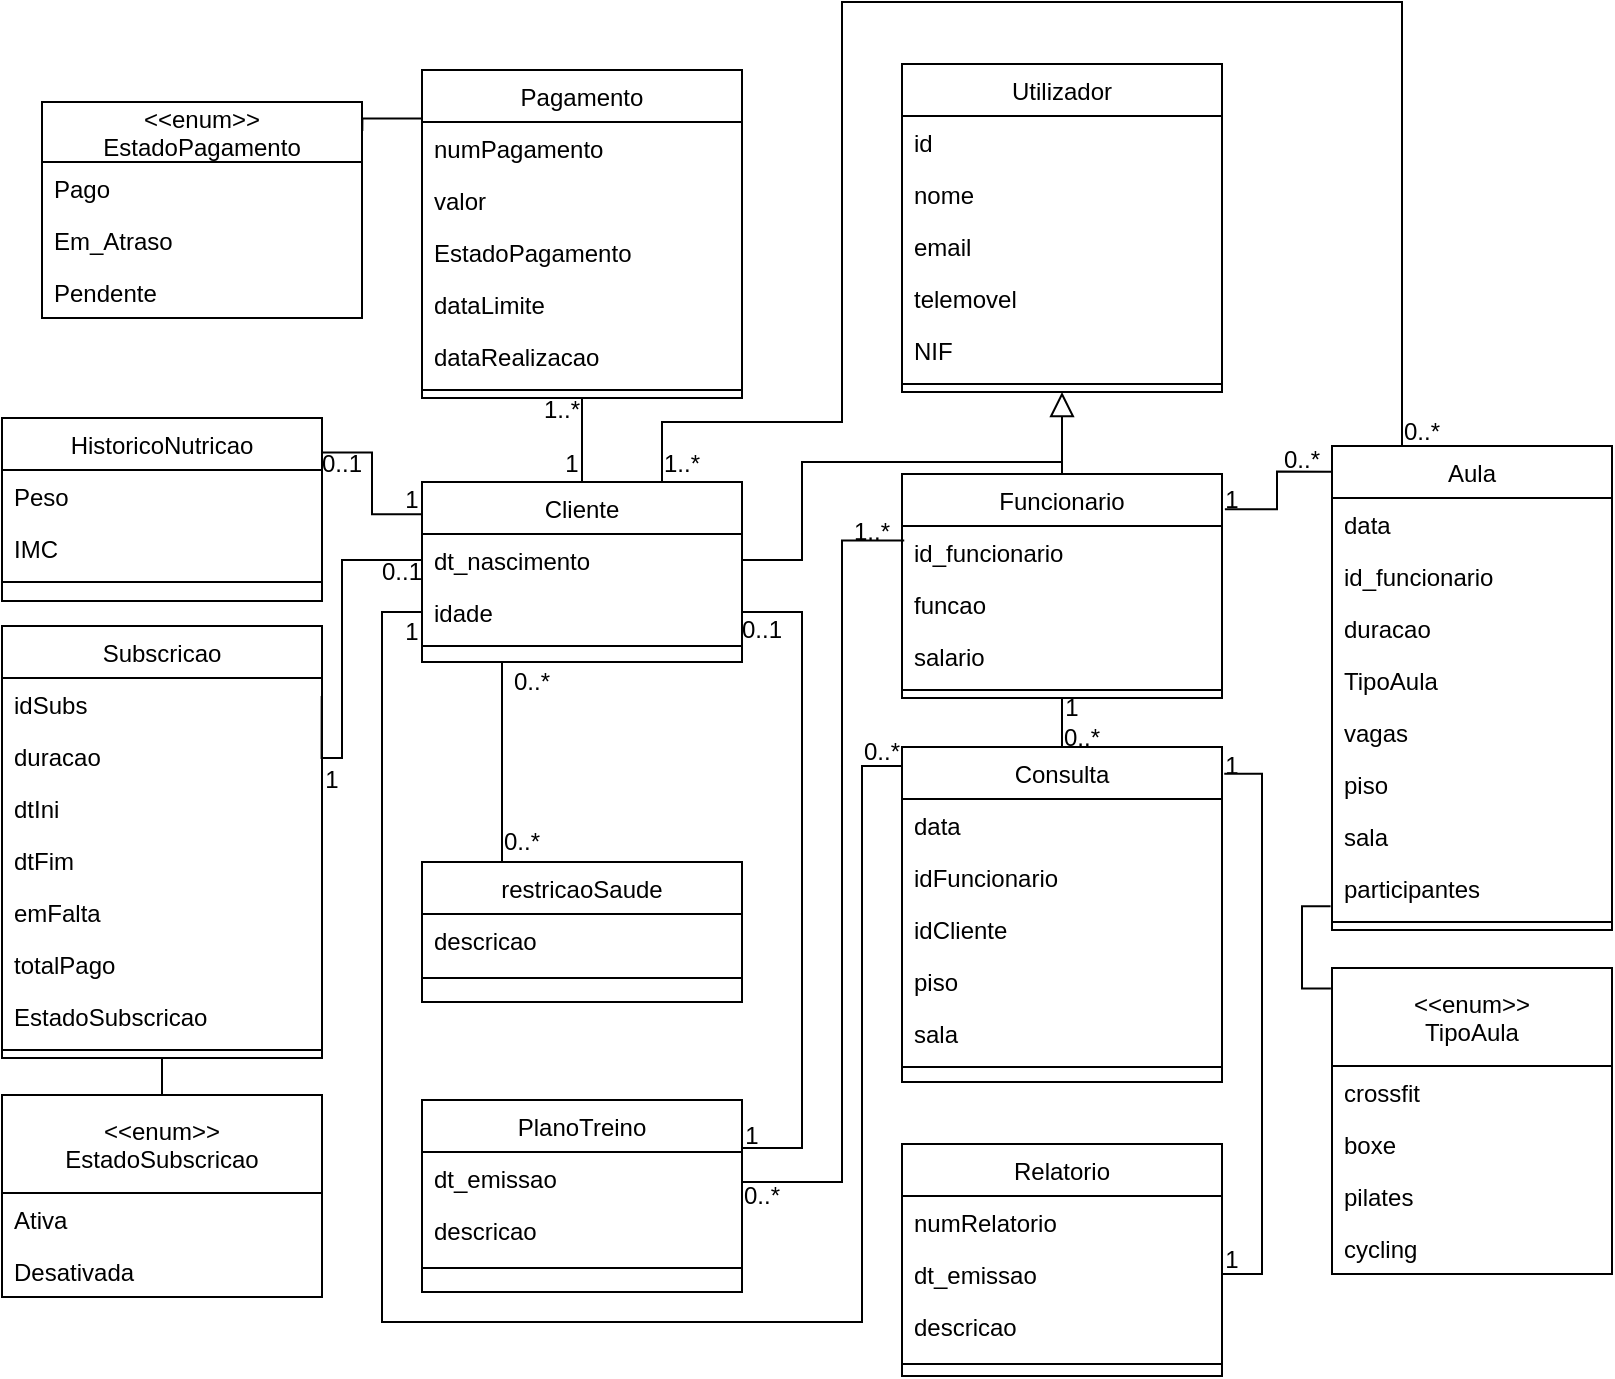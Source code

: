 <mxfile version="20.3.0" type="device"><diagram id="C5RBs43oDa-KdzZeNtuy" name="Page-1"><mxGraphModel dx="2527" dy="675" grid="1" gridSize="10" guides="1" tooltips="1" connect="1" arrows="0" fold="1" page="1" pageScale="1" pageWidth="827" pageHeight="1169" math="0" shadow="0"><root><mxCell id="WIyWlLk6GJQsqaUBKTNV-0"/><mxCell id="WIyWlLk6GJQsqaUBKTNV-1" parent="WIyWlLk6GJQsqaUBKTNV-0"/><mxCell id="zkfFHV4jXpPFQw0GAbJ--0" value="Utilizador" style="swimlane;fontStyle=0;align=center;verticalAlign=top;childLayout=stackLayout;horizontal=1;startSize=26;horizontalStack=0;resizeParent=1;resizeLast=0;collapsible=1;marginBottom=0;rounded=0;shadow=0;strokeWidth=1;" parent="WIyWlLk6GJQsqaUBKTNV-1" vertex="1"><mxGeometry x="-490" y="181" width="160" height="164" as="geometry"><mxRectangle x="230" y="140" width="160" height="26" as="alternateBounds"/></mxGeometry></mxCell><mxCell id="zkfFHV4jXpPFQw0GAbJ--1" value="id" style="text;align=left;verticalAlign=top;spacingLeft=4;spacingRight=4;overflow=hidden;rotatable=0;points=[[0,0.5],[1,0.5]];portConstraint=eastwest;" parent="zkfFHV4jXpPFQw0GAbJ--0" vertex="1"><mxGeometry y="26" width="160" height="26" as="geometry"/></mxCell><mxCell id="zkfFHV4jXpPFQw0GAbJ--3" value="nome" style="text;align=left;verticalAlign=top;spacingLeft=4;spacingRight=4;overflow=hidden;rotatable=0;points=[[0,0.5],[1,0.5]];portConstraint=eastwest;rounded=0;shadow=0;html=0;" parent="zkfFHV4jXpPFQw0GAbJ--0" vertex="1"><mxGeometry y="52" width="160" height="26" as="geometry"/></mxCell><mxCell id="zkfFHV4jXpPFQw0GAbJ--2" value="email" style="text;align=left;verticalAlign=top;spacingLeft=4;spacingRight=4;overflow=hidden;rotatable=0;points=[[0,0.5],[1,0.5]];portConstraint=eastwest;rounded=0;shadow=0;html=0;" parent="zkfFHV4jXpPFQw0GAbJ--0" vertex="1"><mxGeometry y="78" width="160" height="26" as="geometry"/></mxCell><mxCell id="icavElpxkEQJcDoiBXKa-70" value="telemovel" style="text;align=left;verticalAlign=top;spacingLeft=4;spacingRight=4;overflow=hidden;rotatable=0;points=[[0,0.5],[1,0.5]];portConstraint=eastwest;rounded=0;shadow=0;html=0;" parent="zkfFHV4jXpPFQw0GAbJ--0" vertex="1"><mxGeometry y="104" width="160" height="26" as="geometry"/></mxCell><mxCell id="DHbYfbhucLw_aRdUYQp6-18" value="NIF" style="text;align=left;verticalAlign=top;spacingLeft=4;spacingRight=4;overflow=hidden;rotatable=0;points=[[0,0.5],[1,0.5]];portConstraint=eastwest;rounded=0;shadow=0;html=0;" vertex="1" parent="zkfFHV4jXpPFQw0GAbJ--0"><mxGeometry y="130" width="160" height="26" as="geometry"/></mxCell><mxCell id="zkfFHV4jXpPFQw0GAbJ--4" value="" style="line;html=1;strokeWidth=1;align=left;verticalAlign=middle;spacingTop=-1;spacingLeft=3;spacingRight=3;rotatable=0;labelPosition=right;points=[];portConstraint=eastwest;" parent="zkfFHV4jXpPFQw0GAbJ--0" vertex="1"><mxGeometry y="156" width="160" height="8" as="geometry"/></mxCell><mxCell id="zkfFHV4jXpPFQw0GAbJ--12" value="" style="endArrow=block;endSize=10;endFill=0;shadow=0;strokeWidth=1;rounded=0;edgeStyle=elbowEdgeStyle;elbow=vertical;exitX=0.5;exitY=0;exitDx=0;exitDy=0;entryX=0.5;entryY=1;entryDx=0;entryDy=0;" parent="WIyWlLk6GJQsqaUBKTNV-1" source="icavElpxkEQJcDoiBXKa-0" target="zkfFHV4jXpPFQw0GAbJ--0" edge="1"><mxGeometry width="160" relative="1" as="geometry"><mxPoint x="570" y="510" as="sourcePoint"/><mxPoint x="300" y="407.09" as="targetPoint"/><Array as="points"><mxPoint x="-400" y="390"/><mxPoint x="-450" y="430"/></Array></mxGeometry></mxCell><mxCell id="zkfFHV4jXpPFQw0GAbJ--17" value="Aula" style="swimlane;fontStyle=0;align=center;verticalAlign=top;childLayout=stackLayout;horizontal=1;startSize=26;horizontalStack=0;resizeParent=1;resizeLast=0;collapsible=1;marginBottom=0;rounded=0;shadow=0;strokeWidth=1;" parent="WIyWlLk6GJQsqaUBKTNV-1" vertex="1"><mxGeometry x="-275" y="372" width="140" height="242" as="geometry"><mxRectangle x="550" y="140" width="160" height="26" as="alternateBounds"/></mxGeometry></mxCell><mxCell id="zkfFHV4jXpPFQw0GAbJ--18" value="data" style="text;align=left;verticalAlign=top;spacingLeft=4;spacingRight=4;overflow=hidden;rotatable=0;points=[[0,0.5],[1,0.5]];portConstraint=eastwest;" parent="zkfFHV4jXpPFQw0GAbJ--17" vertex="1"><mxGeometry y="26" width="140" height="26" as="geometry"/></mxCell><mxCell id="DHbYfbhucLw_aRdUYQp6-29" value="id_funcionario" style="text;align=left;verticalAlign=top;spacingLeft=4;spacingRight=4;overflow=hidden;rotatable=0;points=[[0,0.5],[1,0.5]];portConstraint=eastwest;" vertex="1" parent="zkfFHV4jXpPFQw0GAbJ--17"><mxGeometry y="52" width="140" height="26" as="geometry"/></mxCell><mxCell id="zkfFHV4jXpPFQw0GAbJ--19" value="duracao" style="text;align=left;verticalAlign=top;spacingLeft=4;spacingRight=4;overflow=hidden;rotatable=0;points=[[0,0.5],[1,0.5]];portConstraint=eastwest;rounded=0;shadow=0;html=0;" parent="zkfFHV4jXpPFQw0GAbJ--17" vertex="1"><mxGeometry y="78" width="140" height="26" as="geometry"/></mxCell><mxCell id="icavElpxkEQJcDoiBXKa-132" value="TipoAula" style="text;align=left;verticalAlign=top;spacingLeft=4;spacingRight=4;overflow=hidden;rotatable=0;points=[[0,0.5],[1,0.5]];portConstraint=eastwest;rounded=0;shadow=0;html=0;" parent="zkfFHV4jXpPFQw0GAbJ--17" vertex="1"><mxGeometry y="104" width="140" height="26" as="geometry"/></mxCell><mxCell id="zkfFHV4jXpPFQw0GAbJ--20" value="vagas" style="text;align=left;verticalAlign=top;spacingLeft=4;spacingRight=4;overflow=hidden;rotatable=0;points=[[0,0.5],[1,0.5]];portConstraint=eastwest;rounded=0;shadow=0;html=0;" parent="zkfFHV4jXpPFQw0GAbJ--17" vertex="1"><mxGeometry y="130" width="140" height="26" as="geometry"/></mxCell><mxCell id="hApvdTWo9cb_f4YrI_Xd-4" value="piso" style="text;align=left;verticalAlign=top;spacingLeft=4;spacingRight=4;overflow=hidden;rotatable=0;points=[[0,0.5],[1,0.5]];portConstraint=eastwest;" parent="zkfFHV4jXpPFQw0GAbJ--17" vertex="1"><mxGeometry y="156" width="140" height="26" as="geometry"/></mxCell><mxCell id="hApvdTWo9cb_f4YrI_Xd-5" value="sala" style="text;align=left;verticalAlign=top;spacingLeft=4;spacingRight=4;overflow=hidden;rotatable=0;points=[[0,0.5],[1,0.5]];portConstraint=eastwest;" parent="zkfFHV4jXpPFQw0GAbJ--17" vertex="1"><mxGeometry y="182" width="140" height="26" as="geometry"/></mxCell><mxCell id="icavElpxkEQJcDoiBXKa-131" value="participantes" style="text;align=left;verticalAlign=top;spacingLeft=4;spacingRight=4;overflow=hidden;rotatable=0;points=[[0,0.5],[1,0.5]];portConstraint=eastwest;rounded=0;shadow=0;html=0;" parent="zkfFHV4jXpPFQw0GAbJ--17" vertex="1"><mxGeometry y="208" width="140" height="26" as="geometry"/></mxCell><mxCell id="zkfFHV4jXpPFQw0GAbJ--23" value="" style="line;html=1;strokeWidth=1;align=left;verticalAlign=middle;spacingTop=-1;spacingLeft=3;spacingRight=3;rotatable=0;labelPosition=right;points=[];portConstraint=eastwest;" parent="zkfFHV4jXpPFQw0GAbJ--17" vertex="1"><mxGeometry y="234" width="140" height="8" as="geometry"/></mxCell><mxCell id="icavElpxkEQJcDoiBXKa-0" value="Funcionario" style="swimlane;fontStyle=0;align=center;verticalAlign=top;childLayout=stackLayout;horizontal=1;startSize=26;horizontalStack=0;resizeParent=1;resizeLast=0;collapsible=1;marginBottom=0;rounded=0;shadow=0;strokeWidth=1;" parent="WIyWlLk6GJQsqaUBKTNV-1" vertex="1"><mxGeometry x="-490" y="386" width="160" height="112" as="geometry"><mxRectangle x="340" y="380" width="170" height="26" as="alternateBounds"/></mxGeometry></mxCell><mxCell id="UhoDNMyTeEGvHN72T16i-4" value="id_funcionario" style="text;align=left;verticalAlign=top;spacingLeft=4;spacingRight=4;overflow=hidden;rotatable=0;points=[[0,0.5],[1,0.5]];portConstraint=eastwest;" parent="icavElpxkEQJcDoiBXKa-0" vertex="1"><mxGeometry y="26" width="160" height="26" as="geometry"/></mxCell><mxCell id="DHbYfbhucLw_aRdUYQp6-28" value="funcao" style="text;align=left;verticalAlign=top;spacingLeft=4;spacingRight=4;overflow=hidden;rotatable=0;points=[[0,0.5],[1,0.5]];portConstraint=eastwest;" vertex="1" parent="icavElpxkEQJcDoiBXKa-0"><mxGeometry y="52" width="160" height="26" as="geometry"/></mxCell><mxCell id="DHbYfbhucLw_aRdUYQp6-19" value="salario" style="text;align=left;verticalAlign=top;spacingLeft=4;spacingRight=4;overflow=hidden;rotatable=0;points=[[0,0.5],[1,0.5]];portConstraint=eastwest;" vertex="1" parent="icavElpxkEQJcDoiBXKa-0"><mxGeometry y="78" width="160" height="26" as="geometry"/></mxCell><mxCell id="icavElpxkEQJcDoiBXKa-2" value="" style="line;html=1;strokeWidth=1;align=left;verticalAlign=middle;spacingTop=-1;spacingLeft=3;spacingRight=3;rotatable=0;labelPosition=right;points=[];portConstraint=eastwest;" parent="icavElpxkEQJcDoiBXKa-0" vertex="1"><mxGeometry y="104" width="160" height="8" as="geometry"/></mxCell><mxCell id="icavElpxkEQJcDoiBXKa-75" style="edgeStyle=orthogonalEdgeStyle;rounded=0;orthogonalLoop=1;jettySize=auto;html=1;entryX=1;entryY=0.188;entryDx=0;entryDy=0;endArrow=none;endFill=0;entryPerimeter=0;exitX=0.001;exitY=0.179;exitDx=0;exitDy=0;exitPerimeter=0;" parent="WIyWlLk6GJQsqaUBKTNV-1" source="icavElpxkEQJcDoiBXKa-16" target="icavElpxkEQJcDoiBXKa-55" edge="1"><mxGeometry relative="1" as="geometry"><mxPoint x="-730" y="410" as="sourcePoint"/><Array as="points"/></mxGeometry></mxCell><mxCell id="icavElpxkEQJcDoiBXKa-88" style="edgeStyle=orthogonalEdgeStyle;rounded=0;orthogonalLoop=1;jettySize=auto;html=1;entryX=0.5;entryY=0;entryDx=0;entryDy=0;endArrow=none;endFill=0;exitX=0.5;exitY=1;exitDx=0;exitDy=0;" parent="WIyWlLk6GJQsqaUBKTNV-1" source="SqhOBae_F5KlYvxfhIAw-1" target="icavElpxkEQJcDoiBXKa-84" edge="1"><mxGeometry relative="1" as="geometry"><Array as="points"><mxPoint x="-860" y="680"/><mxPoint x="-860" y="680"/></Array><mxPoint x="-840" y="590" as="sourcePoint"/></mxGeometry></mxCell><mxCell id="icavElpxkEQJcDoiBXKa-99" style="edgeStyle=orthogonalEdgeStyle;rounded=0;orthogonalLoop=1;jettySize=auto;html=1;exitX=0.5;exitY=0;exitDx=0;exitDy=0;endArrow=none;endFill=0;entryX=0.5;entryY=1;entryDx=0;entryDy=0;" parent="WIyWlLk6GJQsqaUBKTNV-1" source="icavElpxkEQJcDoiBXKa-16" edge="1" target="icavElpxkEQJcDoiBXKa-93"><mxGeometry relative="1" as="geometry"><Array as="points"><mxPoint x="-650" y="370"/><mxPoint x="-650" y="370"/></Array><mxPoint x="-673" y="340" as="targetPoint"/></mxGeometry></mxCell><mxCell id="DHbYfbhucLw_aRdUYQp6-3" style="edgeStyle=orthogonalEdgeStyle;rounded=0;orthogonalLoop=1;jettySize=auto;html=1;exitX=0.75;exitY=0;exitDx=0;exitDy=0;entryX=0.25;entryY=0;entryDx=0;entryDy=0;endArrow=none;endFill=0;" edge="1" parent="WIyWlLk6GJQsqaUBKTNV-1" source="icavElpxkEQJcDoiBXKa-16" target="zkfFHV4jXpPFQw0GAbJ--17"><mxGeometry relative="1" as="geometry"><Array as="points"><mxPoint x="-610" y="360"/><mxPoint x="-520" y="360"/><mxPoint x="-520" y="150"/><mxPoint x="-240" y="150"/></Array></mxGeometry></mxCell><mxCell id="icavElpxkEQJcDoiBXKa-16" value="Cliente" style="swimlane;fontStyle=0;align=center;verticalAlign=top;childLayout=stackLayout;horizontal=1;startSize=26;horizontalStack=0;resizeParent=1;resizeLast=0;collapsible=1;marginBottom=0;rounded=0;shadow=0;strokeWidth=1;" parent="WIyWlLk6GJQsqaUBKTNV-1" vertex="1"><mxGeometry x="-730" y="390" width="160" height="90" as="geometry"><mxRectangle x="340" y="380" width="170" height="26" as="alternateBounds"/></mxGeometry></mxCell><mxCell id="icavElpxkEQJcDoiBXKa-17" value="dt_nascimento" style="text;align=left;verticalAlign=top;spacingLeft=4;spacingRight=4;overflow=hidden;rotatable=0;points=[[0,0.5],[1,0.5]];portConstraint=eastwest;" parent="icavElpxkEQJcDoiBXKa-16" vertex="1"><mxGeometry y="26" width="160" height="26" as="geometry"/></mxCell><mxCell id="DHbYfbhucLw_aRdUYQp6-17" value="idade" style="text;align=left;verticalAlign=top;spacingLeft=4;spacingRight=4;overflow=hidden;rotatable=0;points=[[0,0.5],[1,0.5]];portConstraint=eastwest;" vertex="1" parent="icavElpxkEQJcDoiBXKa-16"><mxGeometry y="52" width="160" height="26" as="geometry"/></mxCell><mxCell id="icavElpxkEQJcDoiBXKa-18" value="" style="line;html=1;strokeWidth=1;align=left;verticalAlign=middle;spacingTop=-1;spacingLeft=3;spacingRight=3;rotatable=0;labelPosition=right;points=[];portConstraint=eastwest;" parent="icavElpxkEQJcDoiBXKa-16" vertex="1"><mxGeometry y="78" width="160" height="8" as="geometry"/></mxCell><mxCell id="icavElpxkEQJcDoiBXKa-71" style="edgeStyle=orthogonalEdgeStyle;rounded=0;orthogonalLoop=1;jettySize=auto;html=1;endArrow=none;endFill=0;entryX=1;entryY=0.5;entryDx=0;entryDy=0;exitX=1.007;exitY=0.08;exitDx=0;exitDy=0;exitPerimeter=0;" parent="WIyWlLk6GJQsqaUBKTNV-1" source="icavElpxkEQJcDoiBXKa-37" target="icavElpxkEQJcDoiBXKa-125" edge="1"><mxGeometry relative="1" as="geometry"><mxPoint x="-330" y="750" as="targetPoint"/><Array as="points"><mxPoint x="-310" y="536"/><mxPoint x="-310" y="786"/><mxPoint x="-330" y="786"/></Array><mxPoint x="-330" y="690" as="sourcePoint"/></mxGeometry></mxCell><mxCell id="icavElpxkEQJcDoiBXKa-37" value="Consulta" style="swimlane;fontStyle=0;align=center;verticalAlign=top;childLayout=stackLayout;horizontal=1;startSize=26;horizontalStack=0;resizeParent=1;resizeLast=0;collapsible=1;marginBottom=0;rounded=0;shadow=0;strokeWidth=1;" parent="WIyWlLk6GJQsqaUBKTNV-1" vertex="1"><mxGeometry x="-490" y="522.5" width="160" height="167.5" as="geometry"><mxRectangle x="550" y="140" width="160" height="26" as="alternateBounds"/></mxGeometry></mxCell><mxCell id="icavElpxkEQJcDoiBXKa-38" value="data" style="text;align=left;verticalAlign=top;spacingLeft=4;spacingRight=4;overflow=hidden;rotatable=0;points=[[0,0.5],[1,0.5]];portConstraint=eastwest;" parent="icavElpxkEQJcDoiBXKa-37" vertex="1"><mxGeometry y="26" width="160" height="26" as="geometry"/></mxCell><mxCell id="UhoDNMyTeEGvHN72T16i-7" value="idFuncionario" style="text;align=left;verticalAlign=top;spacingLeft=4;spacingRight=4;overflow=hidden;rotatable=0;points=[[0,0.5],[1,0.5]];portConstraint=eastwest;" parent="icavElpxkEQJcDoiBXKa-37" vertex="1"><mxGeometry y="52" width="160" height="26" as="geometry"/></mxCell><mxCell id="icavElpxkEQJcDoiBXKa-127" value="idCliente" style="text;align=left;verticalAlign=top;spacingLeft=4;spacingRight=4;overflow=hidden;rotatable=0;points=[[0,0.5],[1,0.5]];portConstraint=eastwest;" parent="icavElpxkEQJcDoiBXKa-37" vertex="1"><mxGeometry y="78" width="160" height="26" as="geometry"/></mxCell><mxCell id="hApvdTWo9cb_f4YrI_Xd-0" value="piso" style="text;align=left;verticalAlign=top;spacingLeft=4;spacingRight=4;overflow=hidden;rotatable=0;points=[[0,0.5],[1,0.5]];portConstraint=eastwest;" parent="icavElpxkEQJcDoiBXKa-37" vertex="1"><mxGeometry y="104" width="160" height="26" as="geometry"/></mxCell><mxCell id="hApvdTWo9cb_f4YrI_Xd-1" value="sala" style="text;align=left;verticalAlign=top;spacingLeft=4;spacingRight=4;overflow=hidden;rotatable=0;points=[[0,0.5],[1,0.5]];portConstraint=eastwest;" parent="icavElpxkEQJcDoiBXKa-37" vertex="1"><mxGeometry y="130" width="160" height="26" as="geometry"/></mxCell><mxCell id="icavElpxkEQJcDoiBXKa-43" value="" style="line;html=1;strokeWidth=1;align=left;verticalAlign=middle;spacingTop=-1;spacingLeft=3;spacingRight=3;rotatable=0;labelPosition=right;points=[];portConstraint=eastwest;" parent="icavElpxkEQJcDoiBXKa-37" vertex="1"><mxGeometry y="156" width="160" height="8" as="geometry"/></mxCell><mxCell id="icavElpxkEQJcDoiBXKa-46" value="Relatorio" style="swimlane;fontStyle=0;align=center;verticalAlign=top;childLayout=stackLayout;horizontal=1;startSize=26;horizontalStack=0;resizeParent=1;resizeLast=0;collapsible=1;marginBottom=0;rounded=0;shadow=0;strokeWidth=1;" parent="WIyWlLk6GJQsqaUBKTNV-1" vertex="1"><mxGeometry x="-490" y="721" width="160" height="116" as="geometry"><mxRectangle x="550" y="140" width="160" height="26" as="alternateBounds"/></mxGeometry></mxCell><mxCell id="DHbYfbhucLw_aRdUYQp6-30" value="numRelatorio" style="text;align=left;verticalAlign=top;spacingLeft=4;spacingRight=4;overflow=hidden;rotatable=0;points=[[0,0.5],[1,0.5]];portConstraint=eastwest;" vertex="1" parent="icavElpxkEQJcDoiBXKa-46"><mxGeometry y="26" width="160" height="26" as="geometry"/></mxCell><mxCell id="icavElpxkEQJcDoiBXKa-124" value="dt_emissao" style="text;align=left;verticalAlign=top;spacingLeft=4;spacingRight=4;overflow=hidden;rotatable=0;points=[[0,0.5],[1,0.5]];portConstraint=eastwest;" parent="icavElpxkEQJcDoiBXKa-46" vertex="1"><mxGeometry y="52" width="160" height="26" as="geometry"/></mxCell><mxCell id="icavElpxkEQJcDoiBXKa-125" value="descricao" style="text;align=left;verticalAlign=top;spacingLeft=4;spacingRight=4;overflow=hidden;rotatable=0;points=[[0,0.5],[1,0.5]];portConstraint=eastwest;" parent="icavElpxkEQJcDoiBXKa-46" vertex="1"><mxGeometry y="78" width="160" height="26" as="geometry"/></mxCell><mxCell id="icavElpxkEQJcDoiBXKa-52" value="" style="line;html=1;strokeWidth=1;align=left;verticalAlign=middle;spacingTop=-1;spacingLeft=3;spacingRight=3;rotatable=0;labelPosition=right;points=[];portConstraint=eastwest;" parent="icavElpxkEQJcDoiBXKa-46" vertex="1"><mxGeometry y="104" width="160" height="12" as="geometry"/></mxCell><mxCell id="icavElpxkEQJcDoiBXKa-55" value="HistoricoNutricao" style="swimlane;fontStyle=0;align=center;verticalAlign=top;childLayout=stackLayout;horizontal=1;startSize=26;horizontalStack=0;resizeParent=1;resizeLast=0;collapsible=1;marginBottom=0;rounded=0;shadow=0;strokeWidth=1;" parent="WIyWlLk6GJQsqaUBKTNV-1" vertex="1"><mxGeometry x="-940" y="358" width="160" height="91.5" as="geometry"><mxRectangle x="550" y="140" width="160" height="26" as="alternateBounds"/></mxGeometry></mxCell><mxCell id="icavElpxkEQJcDoiBXKa-56" value="Peso" style="text;align=left;verticalAlign=top;spacingLeft=4;spacingRight=4;overflow=hidden;rotatable=0;points=[[0,0.5],[1,0.5]];portConstraint=eastwest;" parent="icavElpxkEQJcDoiBXKa-55" vertex="1"><mxGeometry y="26" width="160" height="26" as="geometry"/></mxCell><mxCell id="icavElpxkEQJcDoiBXKa-57" value="IMC" style="text;align=left;verticalAlign=top;spacingLeft=4;spacingRight=4;overflow=hidden;rotatable=0;points=[[0,0.5],[1,0.5]];portConstraint=eastwest;rounded=0;shadow=0;html=0;" parent="icavElpxkEQJcDoiBXKa-55" vertex="1"><mxGeometry y="52" width="160" height="26" as="geometry"/></mxCell><mxCell id="icavElpxkEQJcDoiBXKa-61" value="" style="line;html=1;strokeWidth=1;align=left;verticalAlign=middle;spacingTop=-1;spacingLeft=3;spacingRight=3;rotatable=0;labelPosition=right;points=[];portConstraint=eastwest;" parent="icavElpxkEQJcDoiBXKa-55" vertex="1"><mxGeometry y="78" width="160" height="8" as="geometry"/></mxCell><mxCell id="icavElpxkEQJcDoiBXKa-64" value="" style="endArrow=none;html=1;rounded=0;edgeStyle=orthogonalEdgeStyle;exitX=1;exitY=0.5;exitDx=0;exitDy=0;" parent="WIyWlLk6GJQsqaUBKTNV-1" source="icavElpxkEQJcDoiBXKa-17" edge="1"><mxGeometry width="50" height="50" relative="1" as="geometry"><mxPoint x="-570" y="450" as="sourcePoint"/><mxPoint x="-410" y="360" as="targetPoint"/><Array as="points"><mxPoint x="-540" y="429"/><mxPoint x="-540" y="380"/><mxPoint x="-410" y="380"/></Array></mxGeometry></mxCell><mxCell id="icavElpxkEQJcDoiBXKa-84" value="&lt;&lt;enum&gt;&gt;&#10;EstadoSubscricao" style="swimlane;fontStyle=0;childLayout=stackLayout;horizontal=1;startSize=49;fillColor=none;horizontalStack=0;resizeParent=1;resizeParentMax=0;resizeLast=0;collapsible=1;marginBottom=0;" parent="WIyWlLk6GJQsqaUBKTNV-1" vertex="1"><mxGeometry x="-940" y="696.5" width="160" height="101" as="geometry"/></mxCell><mxCell id="icavElpxkEQJcDoiBXKa-85" value="Ativa" style="text;strokeColor=none;fillColor=none;align=left;verticalAlign=top;spacingLeft=4;spacingRight=4;overflow=hidden;rotatable=0;points=[[0,0.5],[1,0.5]];portConstraint=eastwest;" parent="icavElpxkEQJcDoiBXKa-84" vertex="1"><mxGeometry y="49" width="160" height="26" as="geometry"/></mxCell><mxCell id="icavElpxkEQJcDoiBXKa-87" value="Desativada" style="text;strokeColor=none;fillColor=none;align=left;verticalAlign=top;spacingLeft=4;spacingRight=4;overflow=hidden;rotatable=0;points=[[0,0.5],[1,0.5]];portConstraint=eastwest;" parent="icavElpxkEQJcDoiBXKa-84" vertex="1"><mxGeometry y="75" width="160" height="26" as="geometry"/></mxCell><mxCell id="icavElpxkEQJcDoiBXKa-91" style="edgeStyle=orthogonalEdgeStyle;rounded=0;orthogonalLoop=1;jettySize=auto;html=1;exitX=0.5;exitY=1;exitDx=0;exitDy=0;endArrow=none;endFill=0;entryX=0.5;entryY=0;entryDx=0;entryDy=0;" parent="WIyWlLk6GJQsqaUBKTNV-1" source="icavElpxkEQJcDoiBXKa-0" target="icavElpxkEQJcDoiBXKa-37" edge="1"><mxGeometry relative="1" as="geometry"><mxPoint x="220" y="853" as="sourcePoint"/><mxPoint x="-400" y="840" as="targetPoint"/><Array as="points"><mxPoint x="-410" y="500"/><mxPoint x="-410" y="500"/></Array></mxGeometry></mxCell><mxCell id="icavElpxkEQJcDoiBXKa-92" style="edgeStyle=orthogonalEdgeStyle;rounded=0;orthogonalLoop=1;jettySize=auto;html=1;entryX=0.001;entryY=0.053;entryDx=0;entryDy=0;endArrow=none;endFill=0;exitX=1.009;exitY=0.157;exitDx=0;exitDy=0;exitPerimeter=0;entryPerimeter=0;" parent="WIyWlLk6GJQsqaUBKTNV-1" source="icavElpxkEQJcDoiBXKa-0" target="zkfFHV4jXpPFQw0GAbJ--17" edge="1"><mxGeometry relative="1" as="geometry"><mxPoint x="210" y="640" as="sourcePoint"/></mxGeometry></mxCell><mxCell id="icavElpxkEQJcDoiBXKa-104" style="edgeStyle=orthogonalEdgeStyle;rounded=0;orthogonalLoop=1;jettySize=auto;html=1;exitX=-0.003;exitY=0.148;exitDx=0;exitDy=0;entryX=1.001;entryY=0.134;entryDx=0;entryDy=0;endArrow=none;endFill=0;entryPerimeter=0;exitPerimeter=0;" parent="WIyWlLk6GJQsqaUBKTNV-1" source="icavElpxkEQJcDoiBXKa-93" target="icavElpxkEQJcDoiBXKa-101" edge="1"><mxGeometry relative="1" as="geometry"><Array as="points"/></mxGeometry></mxCell><mxCell id="icavElpxkEQJcDoiBXKa-93" value="Pagamento" style="swimlane;fontStyle=0;align=center;verticalAlign=top;childLayout=stackLayout;horizontal=1;startSize=26;horizontalStack=0;resizeParent=1;resizeLast=0;collapsible=1;marginBottom=0;rounded=0;shadow=0;strokeWidth=1;" parent="WIyWlLk6GJQsqaUBKTNV-1" vertex="1"><mxGeometry x="-730" y="184" width="160" height="164" as="geometry"><mxRectangle x="230" y="140" width="160" height="26" as="alternateBounds"/></mxGeometry></mxCell><mxCell id="DHbYfbhucLw_aRdUYQp6-27" value="numPagamento" style="text;align=left;verticalAlign=top;spacingLeft=4;spacingRight=4;overflow=hidden;rotatable=0;points=[[0,0.5],[1,0.5]];portConstraint=eastwest;" vertex="1" parent="icavElpxkEQJcDoiBXKa-93"><mxGeometry y="26" width="160" height="26" as="geometry"/></mxCell><mxCell id="icavElpxkEQJcDoiBXKa-94" value="valor" style="text;align=left;verticalAlign=top;spacingLeft=4;spacingRight=4;overflow=hidden;rotatable=0;points=[[0,0.5],[1,0.5]];portConstraint=eastwest;" parent="icavElpxkEQJcDoiBXKa-93" vertex="1"><mxGeometry y="52" width="160" height="26" as="geometry"/></mxCell><mxCell id="icavElpxkEQJcDoiBXKa-95" value="EstadoPagamento" style="text;align=left;verticalAlign=top;spacingLeft=4;spacingRight=4;overflow=hidden;rotatable=0;points=[[0,0.5],[1,0.5]];portConstraint=eastwest;rounded=0;shadow=0;html=0;" parent="icavElpxkEQJcDoiBXKa-93" vertex="1"><mxGeometry y="78" width="160" height="26" as="geometry"/></mxCell><mxCell id="DHbYfbhucLw_aRdUYQp6-25" value="dataLimite" style="text;align=left;verticalAlign=top;spacingLeft=4;spacingRight=4;overflow=hidden;rotatable=0;points=[[0,0.5],[1,0.5]];portConstraint=eastwest;" vertex="1" parent="icavElpxkEQJcDoiBXKa-93"><mxGeometry y="104" width="160" height="26" as="geometry"/></mxCell><mxCell id="DHbYfbhucLw_aRdUYQp6-26" value="dataRealizacao" style="text;align=left;verticalAlign=top;spacingLeft=4;spacingRight=4;overflow=hidden;rotatable=0;points=[[0,0.5],[1,0.5]];portConstraint=eastwest;" vertex="1" parent="icavElpxkEQJcDoiBXKa-93"><mxGeometry y="130" width="160" height="26" as="geometry"/></mxCell><mxCell id="icavElpxkEQJcDoiBXKa-98" value="" style="line;html=1;strokeWidth=1;align=left;verticalAlign=middle;spacingTop=-1;spacingLeft=3;spacingRight=3;rotatable=0;labelPosition=right;points=[];portConstraint=eastwest;" parent="icavElpxkEQJcDoiBXKa-93" vertex="1"><mxGeometry y="156" width="160" height="8" as="geometry"/></mxCell><mxCell id="icavElpxkEQJcDoiBXKa-101" value="&lt;&lt;enum&gt;&gt;&#10;EstadoPagamento" style="swimlane;fontStyle=0;childLayout=stackLayout;horizontal=1;startSize=30;fillColor=none;horizontalStack=0;resizeParent=1;resizeParentMax=0;resizeLast=0;collapsible=1;marginBottom=0;" parent="WIyWlLk6GJQsqaUBKTNV-1" vertex="1"><mxGeometry x="-920" y="200" width="160" height="108" as="geometry"/></mxCell><mxCell id="icavElpxkEQJcDoiBXKa-102" value="Pago" style="text;strokeColor=none;fillColor=none;align=left;verticalAlign=top;spacingLeft=4;spacingRight=4;overflow=hidden;rotatable=0;points=[[0,0.5],[1,0.5]];portConstraint=eastwest;" parent="icavElpxkEQJcDoiBXKa-101" vertex="1"><mxGeometry y="30" width="160" height="26" as="geometry"/></mxCell><mxCell id="icavElpxkEQJcDoiBXKa-103" value="Em_Atraso" style="text;strokeColor=none;fillColor=none;align=left;verticalAlign=top;spacingLeft=4;spacingRight=4;overflow=hidden;rotatable=0;points=[[0,0.5],[1,0.5]];portConstraint=eastwest;" parent="icavElpxkEQJcDoiBXKa-101" vertex="1"><mxGeometry y="56" width="160" height="26" as="geometry"/></mxCell><mxCell id="icavElpxkEQJcDoiBXKa-107" value="Pendente" style="text;strokeColor=none;fillColor=none;align=left;verticalAlign=top;spacingLeft=4;spacingRight=4;overflow=hidden;rotatable=0;points=[[0,0.5],[1,0.5]];portConstraint=eastwest;" parent="icavElpxkEQJcDoiBXKa-101" vertex="1"><mxGeometry y="82" width="160" height="26" as="geometry"/></mxCell><mxCell id="icavElpxkEQJcDoiBXKa-138" style="edgeStyle=orthogonalEdgeStyle;rounded=0;orthogonalLoop=1;jettySize=auto;html=1;exitX=-0.004;exitY=0.067;exitDx=0;exitDy=0;entryX=-0.005;entryY=0.85;entryDx=0;entryDy=0;endArrow=none;endFill=0;exitPerimeter=0;entryPerimeter=0;" parent="WIyWlLk6GJQsqaUBKTNV-1" source="icavElpxkEQJcDoiBXKa-133" target="icavElpxkEQJcDoiBXKa-131" edge="1"><mxGeometry relative="1" as="geometry"><Array as="points"><mxPoint x="-290" y="643"/><mxPoint x="-290" y="602"/></Array></mxGeometry></mxCell><mxCell id="icavElpxkEQJcDoiBXKa-133" value="&lt;&lt;enum&gt;&gt;&#10;TipoAula" style="swimlane;fontStyle=0;childLayout=stackLayout;horizontal=1;startSize=49;fillColor=none;horizontalStack=0;resizeParent=1;resizeParentMax=0;resizeLast=0;collapsible=1;marginBottom=0;" parent="WIyWlLk6GJQsqaUBKTNV-1" vertex="1"><mxGeometry x="-275" y="633" width="140" height="153" as="geometry"/></mxCell><mxCell id="icavElpxkEQJcDoiBXKa-134" value="crossfit" style="text;strokeColor=none;fillColor=none;align=left;verticalAlign=top;spacingLeft=4;spacingRight=4;overflow=hidden;rotatable=0;points=[[0,0.5],[1,0.5]];portConstraint=eastwest;" parent="icavElpxkEQJcDoiBXKa-133" vertex="1"><mxGeometry y="49" width="140" height="26" as="geometry"/></mxCell><mxCell id="icavElpxkEQJcDoiBXKa-135" value="boxe" style="text;strokeColor=none;fillColor=none;align=left;verticalAlign=top;spacingLeft=4;spacingRight=4;overflow=hidden;rotatable=0;points=[[0,0.5],[1,0.5]];portConstraint=eastwest;" parent="icavElpxkEQJcDoiBXKa-133" vertex="1"><mxGeometry y="75" width="140" height="26" as="geometry"/></mxCell><mxCell id="icavElpxkEQJcDoiBXKa-136" value="pilates" style="text;strokeColor=none;fillColor=none;align=left;verticalAlign=top;spacingLeft=4;spacingRight=4;overflow=hidden;rotatable=0;points=[[0,0.5],[1,0.5]];portConstraint=eastwest;" parent="icavElpxkEQJcDoiBXKa-133" vertex="1"><mxGeometry y="101" width="140" height="26" as="geometry"/></mxCell><mxCell id="icavElpxkEQJcDoiBXKa-137" value="cycling" style="text;strokeColor=none;fillColor=none;align=left;verticalAlign=top;spacingLeft=4;spacingRight=4;overflow=hidden;rotatable=0;points=[[0,0.5],[1,0.5]];portConstraint=eastwest;" parent="icavElpxkEQJcDoiBXKa-133" vertex="1"><mxGeometry y="127" width="140" height="26" as="geometry"/></mxCell><mxCell id="UhoDNMyTeEGvHN72T16i-12" value="PlanoTreino" style="swimlane;fontStyle=0;align=center;verticalAlign=top;childLayout=stackLayout;horizontal=1;startSize=26;horizontalStack=0;resizeParent=1;resizeLast=0;collapsible=1;marginBottom=0;rounded=0;shadow=0;strokeWidth=1;" parent="WIyWlLk6GJQsqaUBKTNV-1" vertex="1"><mxGeometry x="-730" y="699" width="160" height="96" as="geometry"><mxRectangle x="550" y="140" width="160" height="26" as="alternateBounds"/></mxGeometry></mxCell><mxCell id="UhoDNMyTeEGvHN72T16i-13" value="dt_emissao" style="text;align=left;verticalAlign=top;spacingLeft=4;spacingRight=4;overflow=hidden;rotatable=0;points=[[0,0.5],[1,0.5]];portConstraint=eastwest;" parent="UhoDNMyTeEGvHN72T16i-12" vertex="1"><mxGeometry y="26" width="160" height="26" as="geometry"/></mxCell><mxCell id="UhoDNMyTeEGvHN72T16i-14" value="descricao" style="text;align=left;verticalAlign=top;spacingLeft=4;spacingRight=4;overflow=hidden;rotatable=0;points=[[0,0.5],[1,0.5]];portConstraint=eastwest;" parent="UhoDNMyTeEGvHN72T16i-12" vertex="1"><mxGeometry y="52" width="160" height="26" as="geometry"/></mxCell><mxCell id="UhoDNMyTeEGvHN72T16i-15" value="" style="line;html=1;strokeWidth=1;align=left;verticalAlign=middle;spacingTop=-1;spacingLeft=3;spacingRight=3;rotatable=0;labelPosition=right;points=[];portConstraint=eastwest;" parent="UhoDNMyTeEGvHN72T16i-12" vertex="1"><mxGeometry y="78" width="160" height="12" as="geometry"/></mxCell><mxCell id="UhoDNMyTeEGvHN72T16i-18" value="restricaoSaude" style="swimlane;fontStyle=0;align=center;verticalAlign=top;childLayout=stackLayout;horizontal=1;startSize=26;horizontalStack=0;resizeParent=1;resizeLast=0;collapsible=1;marginBottom=0;rounded=0;shadow=0;strokeWidth=1;" parent="WIyWlLk6GJQsqaUBKTNV-1" vertex="1"><mxGeometry x="-730" y="580" width="160" height="70" as="geometry"><mxRectangle x="550" y="140" width="160" height="26" as="alternateBounds"/></mxGeometry></mxCell><mxCell id="UhoDNMyTeEGvHN72T16i-20" value="descricao" style="text;align=left;verticalAlign=top;spacingLeft=4;spacingRight=4;overflow=hidden;rotatable=0;points=[[0,0.5],[1,0.5]];portConstraint=eastwest;" parent="UhoDNMyTeEGvHN72T16i-18" vertex="1"><mxGeometry y="26" width="160" height="26" as="geometry"/></mxCell><mxCell id="UhoDNMyTeEGvHN72T16i-21" value="" style="line;html=1;strokeWidth=1;align=left;verticalAlign=middle;spacingTop=-1;spacingLeft=3;spacingRight=3;rotatable=0;labelPosition=right;points=[];portConstraint=eastwest;" parent="UhoDNMyTeEGvHN72T16i-18" vertex="1"><mxGeometry y="52" width="160" height="12" as="geometry"/></mxCell><mxCell id="UhoDNMyTeEGvHN72T16i-22" style="edgeStyle=orthogonalEdgeStyle;rounded=0;orthogonalLoop=1;jettySize=auto;html=1;endArrow=none;endFill=0;exitX=0;exitY=1;exitDx=0;exitDy=0;entryX=0.25;entryY=1;entryDx=0;entryDy=0;" parent="WIyWlLk6GJQsqaUBKTNV-1" source="Y8qSpDJOIl2yyv9s-A2R-18" edge="1" target="icavElpxkEQJcDoiBXKa-16"><mxGeometry relative="1" as="geometry"><mxPoint x="-690" y="590" as="sourcePoint"/><mxPoint x="-690" y="550" as="targetPoint"/><Array as="points"><mxPoint x="-690" y="570"/><mxPoint x="-690" y="570"/></Array></mxGeometry></mxCell><mxCell id="Y8qSpDJOIl2yyv9s-A2R-5" style="edgeStyle=orthogonalEdgeStyle;rounded=0;orthogonalLoop=1;jettySize=auto;html=1;endArrow=none;endFill=0;entryX=0.007;entryY=0.28;entryDx=0;entryDy=0;entryPerimeter=0;" parent="WIyWlLk6GJQsqaUBKTNV-1" target="UhoDNMyTeEGvHN72T16i-4" edge="1"><mxGeometry relative="1" as="geometry"><mxPoint x="-410" y="420" as="targetPoint"/><Array as="points"><mxPoint x="-520" y="740"/><mxPoint x="-520" y="419"/></Array><mxPoint x="-570" y="740" as="sourcePoint"/></mxGeometry></mxCell><mxCell id="Y8qSpDJOIl2yyv9s-A2R-8" value="1..*" style="text;html=1;strokeColor=none;fillColor=none;align=center;verticalAlign=middle;whiteSpace=wrap;rounded=0;" parent="WIyWlLk6GJQsqaUBKTNV-1" vertex="1"><mxGeometry x="-515" y="410" width="20" height="10" as="geometry"/></mxCell><mxCell id="Y8qSpDJOIl2yyv9s-A2R-10" value="1" style="text;html=1;strokeColor=none;fillColor=none;align=center;verticalAlign=middle;whiteSpace=wrap;rounded=0;" parent="WIyWlLk6GJQsqaUBKTNV-1" vertex="1"><mxGeometry x="-330" y="770" width="10" height="18" as="geometry"/></mxCell><mxCell id="Y8qSpDJOIl2yyv9s-A2R-11" value="1" style="text;html=1;strokeColor=none;fillColor=none;align=center;verticalAlign=middle;whiteSpace=wrap;rounded=0;" parent="WIyWlLk6GJQsqaUBKTNV-1" vertex="1"><mxGeometry x="-330" y="522.5" width="10" height="18" as="geometry"/></mxCell><mxCell id="Y8qSpDJOIl2yyv9s-A2R-12" value="1" style="text;html=1;strokeColor=none;fillColor=none;align=center;verticalAlign=middle;whiteSpace=wrap;rounded=0;" parent="WIyWlLk6GJQsqaUBKTNV-1" vertex="1"><mxGeometry x="-410" y="498" width="10" height="10" as="geometry"/></mxCell><mxCell id="Y8qSpDJOIl2yyv9s-A2R-13" value="0..*" style="text;html=1;strokeColor=none;fillColor=none;align=center;verticalAlign=middle;whiteSpace=wrap;rounded=0;" parent="WIyWlLk6GJQsqaUBKTNV-1" vertex="1"><mxGeometry x="-410" y="512.5" width="20" height="10" as="geometry"/></mxCell><mxCell id="Y8qSpDJOIl2yyv9s-A2R-14" value="1" style="text;html=1;strokeColor=none;fillColor=none;align=center;verticalAlign=middle;whiteSpace=wrap;rounded=0;" parent="WIyWlLk6GJQsqaUBKTNV-1" vertex="1"><mxGeometry x="-335" y="390" width="20" height="18" as="geometry"/></mxCell><mxCell id="Y8qSpDJOIl2yyv9s-A2R-18" value="0..*" style="text;html=1;strokeColor=none;fillColor=none;align=center;verticalAlign=middle;whiteSpace=wrap;rounded=0;" parent="WIyWlLk6GJQsqaUBKTNV-1" vertex="1"><mxGeometry x="-690" y="560" width="20" height="20" as="geometry"/></mxCell><mxCell id="Y8qSpDJOIl2yyv9s-A2R-19" value="0..*" style="text;html=1;strokeColor=none;fillColor=none;align=center;verticalAlign=middle;whiteSpace=wrap;rounded=0;" parent="WIyWlLk6GJQsqaUBKTNV-1" vertex="1"><mxGeometry x="-690" y="480.5" width="30" height="18" as="geometry"/></mxCell><mxCell id="Y8qSpDJOIl2yyv9s-A2R-24" value="0..*" style="text;html=1;strokeColor=none;fillColor=none;align=center;verticalAlign=middle;whiteSpace=wrap;rounded=0;" parent="WIyWlLk6GJQsqaUBKTNV-1" vertex="1"><mxGeometry x="-570" y="743" width="20" height="8" as="geometry"/></mxCell><mxCell id="Y8qSpDJOIl2yyv9s-A2R-29" value="1..*" style="text;html=1;strokeColor=none;fillColor=none;align=center;verticalAlign=middle;whiteSpace=wrap;rounded=0;" parent="WIyWlLk6GJQsqaUBKTNV-1" vertex="1"><mxGeometry x="-670" y="348" width="20" height="12" as="geometry"/></mxCell><mxCell id="Y8qSpDJOIl2yyv9s-A2R-30" value="1" style="text;html=1;strokeColor=none;fillColor=none;align=center;verticalAlign=middle;whiteSpace=wrap;rounded=0;" parent="WIyWlLk6GJQsqaUBKTNV-1" vertex="1"><mxGeometry x="-660" y="372" width="10" height="18" as="geometry"/></mxCell><mxCell id="SqhOBae_F5KlYvxfhIAw-0" style="edgeStyle=orthogonalEdgeStyle;rounded=0;orthogonalLoop=1;jettySize=auto;html=1;exitX=0;exitY=0.5;exitDx=0;exitDy=0;entryX=-0.001;entryY=0.057;entryDx=0;entryDy=0;endArrow=none;endFill=0;entryPerimeter=0;" parent="WIyWlLk6GJQsqaUBKTNV-1" target="icavElpxkEQJcDoiBXKa-37" edge="1"><mxGeometry relative="1" as="geometry"><Array as="points"><mxPoint x="-750" y="455"/><mxPoint x="-750" y="810"/><mxPoint x="-510" y="810"/><mxPoint x="-510" y="532"/></Array><mxPoint x="-730" y="455.0" as="sourcePoint"/><mxPoint x="-490.0" y="691.5" as="targetPoint"/></mxGeometry></mxCell><mxCell id="SqhOBae_F5KlYvxfhIAw-1" value="Subscricao" style="swimlane;fontStyle=0;align=center;verticalAlign=top;childLayout=stackLayout;horizontal=1;startSize=26;horizontalStack=0;resizeParent=1;resizeLast=0;collapsible=1;marginBottom=0;rounded=0;shadow=0;strokeWidth=1;" parent="WIyWlLk6GJQsqaUBKTNV-1" vertex="1"><mxGeometry x="-940" y="462" width="160" height="216" as="geometry"><mxRectangle x="230" y="140" width="160" height="26" as="alternateBounds"/></mxGeometry></mxCell><mxCell id="SqhOBae_F5KlYvxfhIAw-2" value="idSubs" style="text;align=left;verticalAlign=top;spacingLeft=4;spacingRight=4;overflow=hidden;rotatable=0;points=[[0,0.5],[1,0.5]];portConstraint=eastwest;" parent="SqhOBae_F5KlYvxfhIAw-1" vertex="1"><mxGeometry y="26" width="160" height="26" as="geometry"/></mxCell><mxCell id="SqhOBae_F5KlYvxfhIAw-3" value="duracao" style="text;align=left;verticalAlign=top;spacingLeft=4;spacingRight=4;overflow=hidden;rotatable=0;points=[[0,0.5],[1,0.5]];portConstraint=eastwest;rounded=0;shadow=0;html=0;" parent="SqhOBae_F5KlYvxfhIAw-1" vertex="1"><mxGeometry y="52" width="160" height="26" as="geometry"/></mxCell><mxCell id="DHbYfbhucLw_aRdUYQp6-23" value="dtIni" style="text;align=left;verticalAlign=top;spacingLeft=4;spacingRight=4;overflow=hidden;rotatable=0;points=[[0,0.5],[1,0.5]];portConstraint=eastwest;rounded=0;shadow=0;html=0;" vertex="1" parent="SqhOBae_F5KlYvxfhIAw-1"><mxGeometry y="78" width="160" height="26" as="geometry"/></mxCell><mxCell id="DHbYfbhucLw_aRdUYQp6-20" value="dtFim" style="text;align=left;verticalAlign=top;spacingLeft=4;spacingRight=4;overflow=hidden;rotatable=0;points=[[0,0.5],[1,0.5]];portConstraint=eastwest;rounded=0;shadow=0;html=0;" vertex="1" parent="SqhOBae_F5KlYvxfhIAw-1"><mxGeometry y="104" width="160" height="26" as="geometry"/></mxCell><mxCell id="DHbYfbhucLw_aRdUYQp6-21" value="emFalta" style="text;align=left;verticalAlign=top;spacingLeft=4;spacingRight=4;overflow=hidden;rotatable=0;points=[[0,0.5],[1,0.5]];portConstraint=eastwest;rounded=0;shadow=0;html=0;" vertex="1" parent="SqhOBae_F5KlYvxfhIAw-1"><mxGeometry y="130" width="160" height="26" as="geometry"/></mxCell><mxCell id="DHbYfbhucLw_aRdUYQp6-22" value="totalPago" style="text;align=left;verticalAlign=top;spacingLeft=4;spacingRight=4;overflow=hidden;rotatable=0;points=[[0,0.5],[1,0.5]];portConstraint=eastwest;rounded=0;shadow=0;html=0;" vertex="1" parent="SqhOBae_F5KlYvxfhIAw-1"><mxGeometry y="156" width="160" height="26" as="geometry"/></mxCell><mxCell id="DHbYfbhucLw_aRdUYQp6-24" value="EstadoSubscricao" style="text;align=left;verticalAlign=top;spacingLeft=4;spacingRight=4;overflow=hidden;rotatable=0;points=[[0,0.5],[1,0.5]];portConstraint=eastwest;rounded=0;shadow=0;html=0;" vertex="1" parent="SqhOBae_F5KlYvxfhIAw-1"><mxGeometry y="182" width="160" height="26" as="geometry"/></mxCell><mxCell id="SqhOBae_F5KlYvxfhIAw-4" value="" style="line;html=1;strokeWidth=1;align=left;verticalAlign=middle;spacingTop=-1;spacingLeft=3;spacingRight=3;rotatable=0;labelPosition=right;points=[];portConstraint=eastwest;" parent="SqhOBae_F5KlYvxfhIAw-1" vertex="1"><mxGeometry y="208" width="160" height="8" as="geometry"/></mxCell><mxCell id="SqhOBae_F5KlYvxfhIAw-7" style="edgeStyle=orthogonalEdgeStyle;rounded=0;orthogonalLoop=1;jettySize=auto;html=1;exitX=0;exitY=0.5;exitDx=0;exitDy=0;entryX=0.999;entryY=0.344;entryDx=0;entryDy=0;endArrow=none;endFill=0;entryPerimeter=0;" parent="WIyWlLk6GJQsqaUBKTNV-1" source="icavElpxkEQJcDoiBXKa-17" target="SqhOBae_F5KlYvxfhIAw-2" edge="1"><mxGeometry relative="1" as="geometry"><Array as="points"><mxPoint x="-770" y="429"/><mxPoint x="-770" y="528"/></Array><mxPoint x="-613.92" y="230.1" as="sourcePoint"/><mxPoint x="-613.88" y="178.104" as="targetPoint"/></mxGeometry></mxCell><mxCell id="DHbYfbhucLw_aRdUYQp6-1" style="edgeStyle=orthogonalEdgeStyle;rounded=0;orthogonalLoop=1;jettySize=auto;html=1;endArrow=none;endFill=0;exitX=1;exitY=0.25;exitDx=0;exitDy=0;entryX=1;entryY=0.5;entryDx=0;entryDy=0;" edge="1" parent="WIyWlLk6GJQsqaUBKTNV-1" source="UhoDNMyTeEGvHN72T16i-12"><mxGeometry relative="1" as="geometry"><mxPoint x="-570" y="455.0" as="targetPoint"/><Array as="points"><mxPoint x="-540" y="723"/><mxPoint x="-540" y="455"/></Array><mxPoint x="-560" y="750" as="sourcePoint"/></mxGeometry></mxCell><mxCell id="DHbYfbhucLw_aRdUYQp6-4" value="0..*" style="text;html=1;strokeColor=none;fillColor=none;align=center;verticalAlign=middle;whiteSpace=wrap;rounded=0;" vertex="1" parent="WIyWlLk6GJQsqaUBKTNV-1"><mxGeometry x="-305" y="372" width="30" height="14" as="geometry"/></mxCell><mxCell id="DHbYfbhucLw_aRdUYQp6-6" value="0..*" style="text;html=1;strokeColor=none;fillColor=none;align=center;verticalAlign=middle;whiteSpace=wrap;rounded=0;" vertex="1" parent="WIyWlLk6GJQsqaUBKTNV-1"><mxGeometry x="-245" y="358" width="30" height="14" as="geometry"/></mxCell><mxCell id="DHbYfbhucLw_aRdUYQp6-7" value="1..*" style="text;html=1;strokeColor=none;fillColor=none;align=center;verticalAlign=middle;whiteSpace=wrap;rounded=0;" vertex="1" parent="WIyWlLk6GJQsqaUBKTNV-1"><mxGeometry x="-610" y="372" width="20" height="18" as="geometry"/></mxCell><mxCell id="DHbYfbhucLw_aRdUYQp6-8" value="1" style="text;html=1;strokeColor=none;fillColor=none;align=center;verticalAlign=middle;whiteSpace=wrap;rounded=0;" vertex="1" parent="WIyWlLk6GJQsqaUBKTNV-1"><mxGeometry x="-740" y="460" width="10" height="9" as="geometry"/></mxCell><mxCell id="DHbYfbhucLw_aRdUYQp6-9" value="1" style="text;html=1;strokeColor=none;fillColor=none;align=center;verticalAlign=middle;whiteSpace=wrap;rounded=0;" vertex="1" parent="WIyWlLk6GJQsqaUBKTNV-1"><mxGeometry x="-780" y="530" width="10" height="18" as="geometry"/></mxCell><mxCell id="DHbYfbhucLw_aRdUYQp6-10" value="0..1" style="text;html=1;strokeColor=none;fillColor=none;align=center;verticalAlign=middle;whiteSpace=wrap;rounded=0;" vertex="1" parent="WIyWlLk6GJQsqaUBKTNV-1"><mxGeometry x="-750" y="429.75" width="20" height="10" as="geometry"/></mxCell><mxCell id="DHbYfbhucLw_aRdUYQp6-12" value="0..1" style="text;html=1;strokeColor=none;fillColor=none;align=center;verticalAlign=middle;whiteSpace=wrap;rounded=0;" vertex="1" parent="WIyWlLk6GJQsqaUBKTNV-1"><mxGeometry x="-780" y="376" width="20" height="10" as="geometry"/></mxCell><mxCell id="DHbYfbhucLw_aRdUYQp6-13" value="1" style="text;html=1;strokeColor=none;fillColor=none;align=center;verticalAlign=middle;whiteSpace=wrap;rounded=0;" vertex="1" parent="WIyWlLk6GJQsqaUBKTNV-1"><mxGeometry x="-740" y="394.5" width="10" height="9" as="geometry"/></mxCell><mxCell id="DHbYfbhucLw_aRdUYQp6-14" value="0..*" style="text;html=1;strokeColor=none;fillColor=none;align=center;verticalAlign=middle;whiteSpace=wrap;rounded=0;" vertex="1" parent="WIyWlLk6GJQsqaUBKTNV-1"><mxGeometry x="-510" y="520" width="20" height="10.5" as="geometry"/></mxCell><mxCell id="DHbYfbhucLw_aRdUYQp6-15" value="1" style="text;html=1;strokeColor=none;fillColor=none;align=center;verticalAlign=middle;whiteSpace=wrap;rounded=0;" vertex="1" parent="WIyWlLk6GJQsqaUBKTNV-1"><mxGeometry x="-570" y="712" width="10" height="9" as="geometry"/></mxCell><mxCell id="DHbYfbhucLw_aRdUYQp6-16" value="0..1" style="text;html=1;strokeColor=none;fillColor=none;align=center;verticalAlign=middle;whiteSpace=wrap;rounded=0;" vertex="1" parent="WIyWlLk6GJQsqaUBKTNV-1"><mxGeometry x="-570" y="459" width="20" height="10" as="geometry"/></mxCell></root></mxGraphModel></diagram></mxfile>